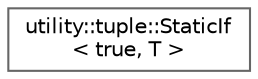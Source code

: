 digraph "类继承关系图"
{
 // LATEX_PDF_SIZE
  bgcolor="transparent";
  edge [fontname=Helvetica,fontsize=10,labelfontname=Helvetica,labelfontsize=10];
  node [fontname=Helvetica,fontsize=10,shape=box,height=0.2,width=0.4];
  rankdir="LR";
  Node0 [id="Node000000",label="utility::tuple::StaticIf\l\< true, T \>",height=0.2,width=0.4,color="grey40", fillcolor="white", style="filled",URL="$structutility_1_1tuple_1_1_static_if_3_01true_00_01_t_01_4.html",tooltip="specialisation of the StaticIf when the condition is true"];
}
